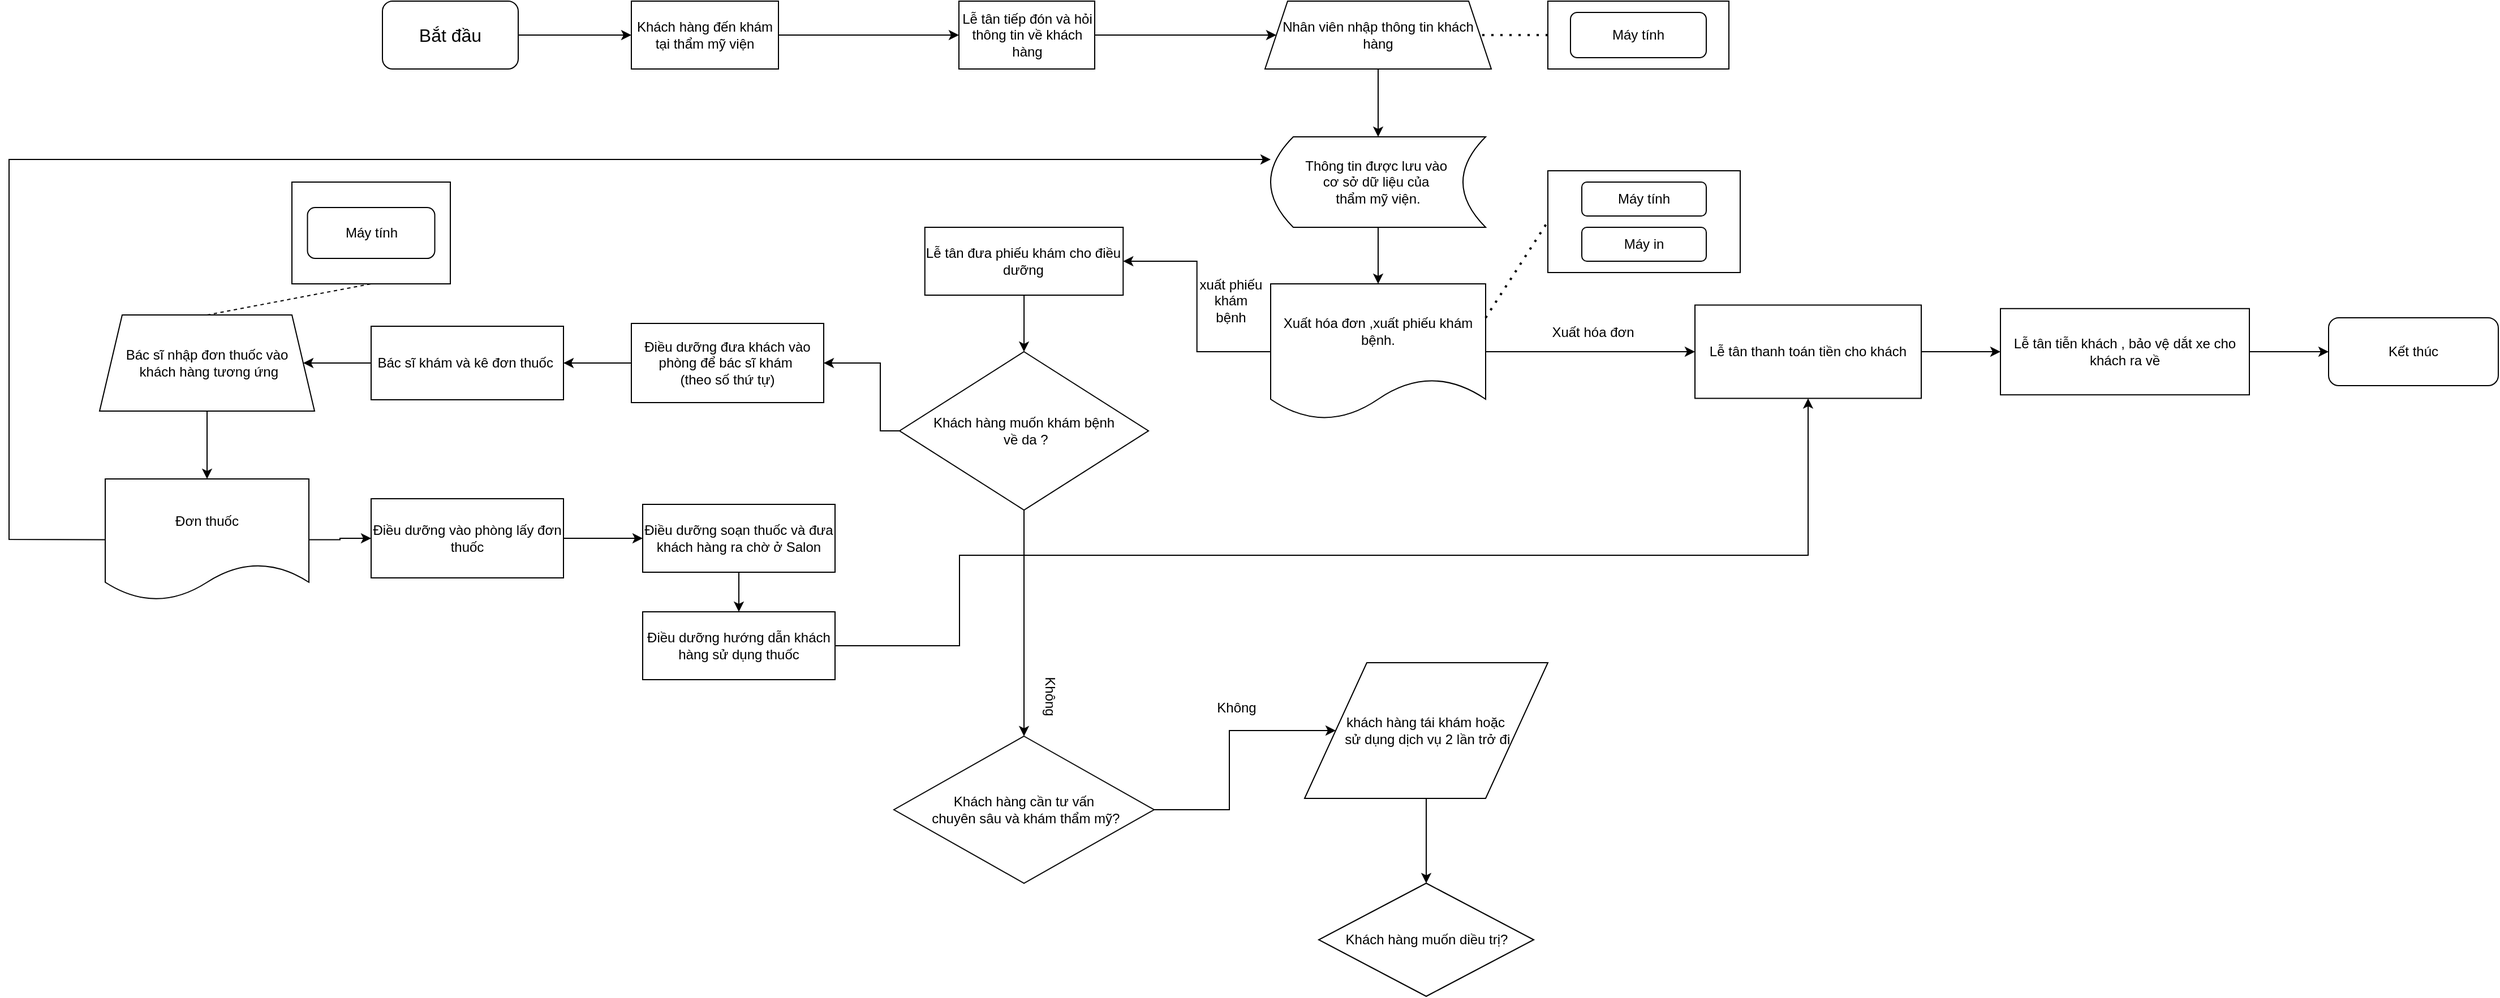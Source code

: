 <mxfile version="24.3.1" type="github">
  <diagram name="Trang-1" id="ggv2shcuDMZBin_PITtZ">
    <mxGraphModel dx="2831" dy="986" grid="1" gridSize="10" guides="1" tooltips="1" connect="1" arrows="1" fold="1" page="1" pageScale="1" pageWidth="827" pageHeight="1169" math="0" shadow="0">
      <root>
        <mxCell id="0" />
        <mxCell id="1" parent="0" />
        <mxCell id="0IQWGOYTsPo2K3X1dr-d-3" value="" style="edgeStyle=orthogonalEdgeStyle;rounded=0;orthogonalLoop=1;jettySize=auto;html=1;" edge="1" parent="1" source="0IQWGOYTsPo2K3X1dr-d-1" target="0IQWGOYTsPo2K3X1dr-d-2">
          <mxGeometry relative="1" as="geometry" />
        </mxCell>
        <mxCell id="0IQWGOYTsPo2K3X1dr-d-1" value="Bắt đầu" style="rounded=1;whiteSpace=wrap;html=1;fontSize=16;" vertex="1" parent="1">
          <mxGeometry x="-30" y="70" width="120" height="60" as="geometry" />
        </mxCell>
        <mxCell id="0IQWGOYTsPo2K3X1dr-d-5" value="" style="edgeStyle=orthogonalEdgeStyle;rounded=0;orthogonalLoop=1;jettySize=auto;html=1;" edge="1" parent="1" source="0IQWGOYTsPo2K3X1dr-d-2" target="0IQWGOYTsPo2K3X1dr-d-4">
          <mxGeometry relative="1" as="geometry" />
        </mxCell>
        <mxCell id="0IQWGOYTsPo2K3X1dr-d-2" value="Khách hàng đến khám tại thẩm mỹ viện" style="rounded=0;whiteSpace=wrap;html=1;" vertex="1" parent="1">
          <mxGeometry x="190" y="70" width="130" height="60" as="geometry" />
        </mxCell>
        <mxCell id="0IQWGOYTsPo2K3X1dr-d-7" value="" style="edgeStyle=orthogonalEdgeStyle;rounded=0;orthogonalLoop=1;jettySize=auto;html=1;" edge="1" parent="1" source="0IQWGOYTsPo2K3X1dr-d-4" target="0IQWGOYTsPo2K3X1dr-d-6">
          <mxGeometry relative="1" as="geometry" />
        </mxCell>
        <mxCell id="0IQWGOYTsPo2K3X1dr-d-4" value="Lễ tân tiếp đón và hỏi thông tin về khách hàng" style="rounded=0;whiteSpace=wrap;html=1;" vertex="1" parent="1">
          <mxGeometry x="479.5" y="70" width="120" height="60" as="geometry" />
        </mxCell>
        <mxCell id="0IQWGOYTsPo2K3X1dr-d-29" value="" style="edgeStyle=orthogonalEdgeStyle;rounded=0;orthogonalLoop=1;jettySize=auto;html=1;" edge="1" parent="1" source="0IQWGOYTsPo2K3X1dr-d-6" target="0IQWGOYTsPo2K3X1dr-d-28">
          <mxGeometry relative="1" as="geometry" />
        </mxCell>
        <mxCell id="0IQWGOYTsPo2K3X1dr-d-6" value="Nhân viên nhập thông tin khách hàng" style="shape=trapezoid;perimeter=trapezoidPerimeter;whiteSpace=wrap;html=1;fixedSize=1;" vertex="1" parent="1">
          <mxGeometry x="750" y="70" width="200" height="60" as="geometry" />
        </mxCell>
        <mxCell id="0IQWGOYTsPo2K3X1dr-d-15" value="" style="edgeStyle=orthogonalEdgeStyle;rounded=0;orthogonalLoop=1;jettySize=auto;html=1;" edge="1" parent="1" source="0IQWGOYTsPo2K3X1dr-d-8" target="0IQWGOYTsPo2K3X1dr-d-14">
          <mxGeometry relative="1" as="geometry" />
        </mxCell>
        <mxCell id="0IQWGOYTsPo2K3X1dr-d-27" value="" style="edgeStyle=orthogonalEdgeStyle;rounded=0;orthogonalLoop=1;jettySize=auto;html=1;entryX=1;entryY=0.5;entryDx=0;entryDy=0;exitX=0;exitY=0.5;exitDx=0;exitDy=0;" edge="1" parent="1" source="0IQWGOYTsPo2K3X1dr-d-8" target="0IQWGOYTsPo2K3X1dr-d-26">
          <mxGeometry relative="1" as="geometry">
            <mxPoint x="442.115" y="584.067" as="sourcePoint" />
            <mxPoint x="290" y="419" as="targetPoint" />
            <Array as="points">
              <mxPoint x="410" y="450" />
              <mxPoint x="410" y="390" />
            </Array>
          </mxGeometry>
        </mxCell>
        <mxCell id="0IQWGOYTsPo2K3X1dr-d-8" value="Khách hàng muốn khám bệnh&lt;div&gt;&amp;nbsp;về da ?&lt;/div&gt;" style="rhombus;whiteSpace=wrap;html=1;rounded=0;" vertex="1" parent="1">
          <mxGeometry x="427.01" y="380" width="220" height="140" as="geometry" />
        </mxCell>
        <mxCell id="0IQWGOYTsPo2K3X1dr-d-17" value="" style="edgeStyle=orthogonalEdgeStyle;rounded=0;orthogonalLoop=1;jettySize=auto;html=1;" edge="1" parent="1" source="0IQWGOYTsPo2K3X1dr-d-14" target="0IQWGOYTsPo2K3X1dr-d-16">
          <mxGeometry relative="1" as="geometry" />
        </mxCell>
        <mxCell id="0IQWGOYTsPo2K3X1dr-d-14" value="Khách hàng cần tư vấn&#xa; chuyên sâu và khám thẩm mỹ?" style="rhombus;whiteSpace=wrap;verticalAlign=middle;labelPosition=center;verticalLabelPosition=middle;align=center;horizontal=1;" vertex="1" parent="1">
          <mxGeometry x="422.01" y="720" width="230" height="130" as="geometry" />
        </mxCell>
        <mxCell id="0IQWGOYTsPo2K3X1dr-d-21" value="" style="edgeStyle=orthogonalEdgeStyle;rounded=0;orthogonalLoop=1;jettySize=auto;html=1;" edge="1" parent="1" source="0IQWGOYTsPo2K3X1dr-d-16" target="0IQWGOYTsPo2K3X1dr-d-20">
          <mxGeometry relative="1" as="geometry" />
        </mxCell>
        <mxCell id="0IQWGOYTsPo2K3X1dr-d-16" value="khách hàng tái khám hoặc&lt;div&gt;&amp;nbsp;sử dụng dịch vụ 2 lần trở đi&lt;/div&gt;" style="shape=parallelogram;perimeter=parallelogramPerimeter;fixedSize=1;size=55;labelPosition=center;verticalLabelPosition=middle;align=center;verticalAlign=middle;textDirection=ltr;whiteSpace=wrap;html=1;spacingTop=0;spacingLeft=-4;spacingBottom=0;spacingRight=-3;" vertex="1" parent="1">
          <mxGeometry x="785" y="655" width="215" height="120" as="geometry" />
        </mxCell>
        <mxCell id="0IQWGOYTsPo2K3X1dr-d-18" value="Không" style="text;html=1;align=center;verticalAlign=middle;whiteSpace=wrap;rounded=0;rotation=0;" vertex="1" parent="1">
          <mxGeometry x="695" y="680" width="60" height="30" as="geometry" />
        </mxCell>
        <mxCell id="0IQWGOYTsPo2K3X1dr-d-19" value="Không" style="text;html=1;align=center;verticalAlign=middle;whiteSpace=wrap;rounded=0;rotation=90;" vertex="1" parent="1">
          <mxGeometry x="530" y="670" width="60" height="30" as="geometry" />
        </mxCell>
        <mxCell id="0IQWGOYTsPo2K3X1dr-d-20" value="Khách hàng muốn diều trị?" style="rhombus;whiteSpace=wrap;html=1;" vertex="1" parent="1">
          <mxGeometry x="797.5" y="850" width="190" height="100" as="geometry" />
        </mxCell>
        <mxCell id="0IQWGOYTsPo2K3X1dr-d-46" value="" style="edgeStyle=orthogonalEdgeStyle;rounded=0;orthogonalLoop=1;jettySize=auto;html=1;" edge="1" parent="1" source="0IQWGOYTsPo2K3X1dr-d-26" target="0IQWGOYTsPo2K3X1dr-d-44">
          <mxGeometry relative="1" as="geometry" />
        </mxCell>
        <mxCell id="0IQWGOYTsPo2K3X1dr-d-26" value="Điều dưỡng đưa khách vào phòng để bác sĩ khám&amp;nbsp;&lt;div&gt;(&lt;span style=&quot;background-color: initial;&quot;&gt;theo số thứ tự)&lt;/span&gt;&lt;/div&gt;" style="rounded=0;whiteSpace=wrap;html=1;" vertex="1" parent="1">
          <mxGeometry x="190" y="355" width="170" height="70" as="geometry" />
        </mxCell>
        <mxCell id="0IQWGOYTsPo2K3X1dr-d-31" value="" style="edgeStyle=orthogonalEdgeStyle;rounded=0;orthogonalLoop=1;jettySize=auto;html=1;" edge="1" parent="1" source="0IQWGOYTsPo2K3X1dr-d-28" target="0IQWGOYTsPo2K3X1dr-d-30">
          <mxGeometry relative="1" as="geometry" />
        </mxCell>
        <mxCell id="0IQWGOYTsPo2K3X1dr-d-28" value="Thông tin được lưu vào&amp;nbsp;&lt;div&gt;cơ sở dữ liệu của&amp;nbsp;&lt;/div&gt;&lt;div&gt;thẩm mỹ viện.&lt;/div&gt;" style="shape=dataStorage;whiteSpace=wrap;html=1;fixedSize=1;" vertex="1" parent="1">
          <mxGeometry x="755" y="190" width="190" height="80" as="geometry" />
        </mxCell>
        <mxCell id="0IQWGOYTsPo2K3X1dr-d-52" value="" style="edgeStyle=orthogonalEdgeStyle;rounded=0;orthogonalLoop=1;jettySize=auto;html=1;" edge="1" parent="1" source="0IQWGOYTsPo2K3X1dr-d-30" target="0IQWGOYTsPo2K3X1dr-d-37">
          <mxGeometry relative="1" as="geometry" />
        </mxCell>
        <mxCell id="0IQWGOYTsPo2K3X1dr-d-65" value="" style="edgeStyle=orthogonalEdgeStyle;rounded=0;orthogonalLoop=1;jettySize=auto;html=1;" edge="1" parent="1" source="0IQWGOYTsPo2K3X1dr-d-30" target="0IQWGOYTsPo2K3X1dr-d-64">
          <mxGeometry relative="1" as="geometry" />
        </mxCell>
        <mxCell id="0IQWGOYTsPo2K3X1dr-d-30" value="Xuất hóa đơn ,xuất phiếu khám bệnh." style="shape=document;whiteSpace=wrap;html=1;boundedLbl=1;" vertex="1" parent="1">
          <mxGeometry x="755" y="320" width="190" height="120" as="geometry" />
        </mxCell>
        <mxCell id="0IQWGOYTsPo2K3X1dr-d-33" value="" style="endArrow=none;dashed=1;html=1;dashPattern=1 3;strokeWidth=2;rounded=0;exitX=1;exitY=0.25;exitDx=0;exitDy=0;entryX=0;entryY=0.5;entryDx=0;entryDy=0;" edge="1" parent="1" source="0IQWGOYTsPo2K3X1dr-d-30" target="0IQWGOYTsPo2K3X1dr-d-34">
          <mxGeometry width="50" height="50" relative="1" as="geometry">
            <mxPoint x="840" y="270" as="sourcePoint" />
            <mxPoint x="1010" y="380" as="targetPoint" />
          </mxGeometry>
        </mxCell>
        <mxCell id="0IQWGOYTsPo2K3X1dr-d-34" value="" style="rounded=0;whiteSpace=wrap;html=1;" vertex="1" parent="1">
          <mxGeometry x="1000" y="220" width="170" height="90" as="geometry" />
        </mxCell>
        <mxCell id="0IQWGOYTsPo2K3X1dr-d-35" value="Máy tính" style="rounded=1;whiteSpace=wrap;html=1;" vertex="1" parent="1">
          <mxGeometry x="1030" y="230" width="110" height="30" as="geometry" />
        </mxCell>
        <mxCell id="0IQWGOYTsPo2K3X1dr-d-36" value="Máy in" style="rounded=1;whiteSpace=wrap;html=1;" vertex="1" parent="1">
          <mxGeometry x="1030" y="270" width="110" height="30" as="geometry" />
        </mxCell>
        <mxCell id="0IQWGOYTsPo2K3X1dr-d-39" value="" style="edgeStyle=orthogonalEdgeStyle;rounded=0;orthogonalLoop=1;jettySize=auto;html=1;" edge="1" parent="1" source="0IQWGOYTsPo2K3X1dr-d-37" target="0IQWGOYTsPo2K3X1dr-d-8">
          <mxGeometry relative="1" as="geometry" />
        </mxCell>
        <mxCell id="0IQWGOYTsPo2K3X1dr-d-37" value="Lễ tân đưa phiếu khám cho điều dưỡng" style="rounded=0;whiteSpace=wrap;html=1;" vertex="1" parent="1">
          <mxGeometry x="449.39" y="270" width="175.25" height="60" as="geometry" />
        </mxCell>
        <mxCell id="0IQWGOYTsPo2K3X1dr-d-41" value="" style="rounded=0;whiteSpace=wrap;html=1;" vertex="1" parent="1">
          <mxGeometry x="1000" y="70" width="160" height="60" as="geometry" />
        </mxCell>
        <mxCell id="0IQWGOYTsPo2K3X1dr-d-42" value="Máy tính" style="rounded=1;whiteSpace=wrap;html=1;" vertex="1" parent="1">
          <mxGeometry x="1020" y="80" width="120" height="40" as="geometry" />
        </mxCell>
        <mxCell id="0IQWGOYTsPo2K3X1dr-d-43" value="" style="endArrow=none;dashed=1;html=1;dashPattern=1 3;strokeWidth=2;rounded=0;entryX=1;entryY=0.5;entryDx=0;entryDy=0;exitX=0;exitY=0.5;exitDx=0;exitDy=0;" edge="1" parent="1" source="0IQWGOYTsPo2K3X1dr-d-41" target="0IQWGOYTsPo2K3X1dr-d-6">
          <mxGeometry width="50" height="50" relative="1" as="geometry">
            <mxPoint x="890" y="230" as="sourcePoint" />
            <mxPoint x="940" y="180" as="targetPoint" />
          </mxGeometry>
        </mxCell>
        <mxCell id="0IQWGOYTsPo2K3X1dr-d-49" value="" style="edgeStyle=orthogonalEdgeStyle;rounded=0;orthogonalLoop=1;jettySize=auto;html=1;" edge="1" parent="1" source="0IQWGOYTsPo2K3X1dr-d-44" target="0IQWGOYTsPo2K3X1dr-d-48">
          <mxGeometry relative="1" as="geometry" />
        </mxCell>
        <mxCell id="0IQWGOYTsPo2K3X1dr-d-44" value="Bác sĩ khám và kê đơn thuốc&amp;nbsp;" style="rounded=0;whiteSpace=wrap;html=1;" vertex="1" parent="1">
          <mxGeometry x="-40" y="357.5" width="170" height="65" as="geometry" />
        </mxCell>
        <mxCell id="0IQWGOYTsPo2K3X1dr-d-47" value="xuất phiếu khám bệnh" style="text;html=1;align=center;verticalAlign=middle;whiteSpace=wrap;rounded=0;" vertex="1" parent="1">
          <mxGeometry x="690" y="320" width="60" height="30" as="geometry" />
        </mxCell>
        <mxCell id="0IQWGOYTsPo2K3X1dr-d-51" value="" style="edgeStyle=orthogonalEdgeStyle;rounded=0;orthogonalLoop=1;jettySize=auto;html=1;" edge="1" parent="1" source="0IQWGOYTsPo2K3X1dr-d-48" target="0IQWGOYTsPo2K3X1dr-d-50">
          <mxGeometry relative="1" as="geometry" />
        </mxCell>
        <mxCell id="0IQWGOYTsPo2K3X1dr-d-48" value="Bác sĩ nhập đơn thuốc vào&lt;div&gt;&amp;nbsp;khách hàng tương ứng&lt;/div&gt;" style="shape=trapezoid;perimeter=trapezoidPerimeter;whiteSpace=wrap;html=1;fixedSize=1;" vertex="1" parent="1">
          <mxGeometry x="-280" y="347.5" width="190" height="85" as="geometry" />
        </mxCell>
        <mxCell id="0IQWGOYTsPo2K3X1dr-d-56" value="" style="edgeStyle=orthogonalEdgeStyle;rounded=0;orthogonalLoop=1;jettySize=auto;html=1;" edge="1" parent="1" source="0IQWGOYTsPo2K3X1dr-d-50" target="0IQWGOYTsPo2K3X1dr-d-54">
          <mxGeometry relative="1" as="geometry" />
        </mxCell>
        <mxCell id="0IQWGOYTsPo2K3X1dr-d-50" value="Đơn thuốc" style="shape=document;whiteSpace=wrap;html=1;boundedLbl=1;" vertex="1" parent="1">
          <mxGeometry x="-275" y="492.5" width="180" height="107.5" as="geometry" />
        </mxCell>
        <mxCell id="0IQWGOYTsPo2K3X1dr-d-53" value="" style="endArrow=classic;html=1;rounded=0;entryX=0;entryY=0.25;entryDx=0;entryDy=0;exitX=0;exitY=0.5;exitDx=0;exitDy=0;" edge="1" parent="1" source="0IQWGOYTsPo2K3X1dr-d-50" target="0IQWGOYTsPo2K3X1dr-d-28">
          <mxGeometry width="50" height="50" relative="1" as="geometry">
            <mxPoint x="-360" y="533" as="sourcePoint" />
            <mxPoint x="680" y="216.88" as="targetPoint" />
            <Array as="points">
              <mxPoint x="-360" y="546" />
              <mxPoint x="-360" y="210" />
            </Array>
          </mxGeometry>
        </mxCell>
        <mxCell id="0IQWGOYTsPo2K3X1dr-d-58" value="" style="edgeStyle=orthogonalEdgeStyle;rounded=0;orthogonalLoop=1;jettySize=auto;html=1;" edge="1" parent="1" source="0IQWGOYTsPo2K3X1dr-d-54" target="0IQWGOYTsPo2K3X1dr-d-57">
          <mxGeometry relative="1" as="geometry" />
        </mxCell>
        <mxCell id="0IQWGOYTsPo2K3X1dr-d-54" value="Điều dưỡng vào phòng lấy đơn thuốc" style="rounded=0;whiteSpace=wrap;html=1;" vertex="1" parent="1">
          <mxGeometry x="-40" y="510" width="170" height="70" as="geometry" />
        </mxCell>
        <mxCell id="0IQWGOYTsPo2K3X1dr-d-63" value="" style="edgeStyle=orthogonalEdgeStyle;rounded=0;orthogonalLoop=1;jettySize=auto;html=1;" edge="1" parent="1" source="0IQWGOYTsPo2K3X1dr-d-57" target="0IQWGOYTsPo2K3X1dr-d-62">
          <mxGeometry relative="1" as="geometry" />
        </mxCell>
        <mxCell id="0IQWGOYTsPo2K3X1dr-d-57" value="Điều dưỡng soạn thuốc và đưa khách hàng ra chờ ở Salon" style="rounded=0;whiteSpace=wrap;html=1;" vertex="1" parent="1">
          <mxGeometry x="200" y="515" width="170" height="60" as="geometry" />
        </mxCell>
        <mxCell id="0IQWGOYTsPo2K3X1dr-d-59" value="" style="rounded=0;whiteSpace=wrap;html=1;" vertex="1" parent="1">
          <mxGeometry x="-110" y="230" width="140" height="90" as="geometry" />
        </mxCell>
        <mxCell id="0IQWGOYTsPo2K3X1dr-d-60" value="Máy tính" style="rounded=1;whiteSpace=wrap;html=1;" vertex="1" parent="1">
          <mxGeometry x="-96.25" y="252.5" width="112.5" height="45" as="geometry" />
        </mxCell>
        <mxCell id="0IQWGOYTsPo2K3X1dr-d-61" value="" style="endArrow=none;dashed=1;html=1;rounded=0;exitX=0.5;exitY=0;exitDx=0;exitDy=0;entryX=0.5;entryY=1;entryDx=0;entryDy=0;" edge="1" parent="1" source="0IQWGOYTsPo2K3X1dr-d-48" target="0IQWGOYTsPo2K3X1dr-d-59">
          <mxGeometry width="50" height="50" relative="1" as="geometry">
            <mxPoint x="80" y="280" as="sourcePoint" />
            <mxPoint x="130" y="230" as="targetPoint" />
          </mxGeometry>
        </mxCell>
        <mxCell id="0IQWGOYTsPo2K3X1dr-d-62" value="Điều dưỡng hướng dẫn khách hàng sử dụng thuốc" style="rounded=0;whiteSpace=wrap;html=1;" vertex="1" parent="1">
          <mxGeometry x="200" y="610" width="170" height="60" as="geometry" />
        </mxCell>
        <mxCell id="0IQWGOYTsPo2K3X1dr-d-69" value="" style="edgeStyle=orthogonalEdgeStyle;rounded=0;orthogonalLoop=1;jettySize=auto;html=1;" edge="1" parent="1" source="0IQWGOYTsPo2K3X1dr-d-64" target="0IQWGOYTsPo2K3X1dr-d-68">
          <mxGeometry relative="1" as="geometry" />
        </mxCell>
        <mxCell id="0IQWGOYTsPo2K3X1dr-d-64" value="Lễ tân thanh toán tiền cho khách" style="rounded=0;whiteSpace=wrap;html=1;" vertex="1" parent="1">
          <mxGeometry x="1130" y="338.75" width="200" height="82.5" as="geometry" />
        </mxCell>
        <mxCell id="0IQWGOYTsPo2K3X1dr-d-66" value="Xuất hóa đơn" style="text;html=1;align=center;verticalAlign=middle;whiteSpace=wrap;rounded=0;" vertex="1" parent="1">
          <mxGeometry x="1000" y="347.5" width="80" height="30" as="geometry" />
        </mxCell>
        <mxCell id="0IQWGOYTsPo2K3X1dr-d-67" value="" style="endArrow=classic;html=1;rounded=0;exitX=1;exitY=0.5;exitDx=0;exitDy=0;entryX=0.5;entryY=1;entryDx=0;entryDy=0;" edge="1" parent="1" source="0IQWGOYTsPo2K3X1dr-d-62" target="0IQWGOYTsPo2K3X1dr-d-64">
          <mxGeometry width="50" height="50" relative="1" as="geometry">
            <mxPoint x="690" y="490" as="sourcePoint" />
            <mxPoint x="1240" y="560" as="targetPoint" />
            <Array as="points">
              <mxPoint x="480" y="640" />
              <mxPoint x="480" y="560" />
              <mxPoint x="1230" y="560" />
            </Array>
          </mxGeometry>
        </mxCell>
        <mxCell id="0IQWGOYTsPo2K3X1dr-d-72" value="" style="edgeStyle=orthogonalEdgeStyle;rounded=0;orthogonalLoop=1;jettySize=auto;html=1;" edge="1" parent="1" source="0IQWGOYTsPo2K3X1dr-d-68" target="0IQWGOYTsPo2K3X1dr-d-71">
          <mxGeometry relative="1" as="geometry" />
        </mxCell>
        <mxCell id="0IQWGOYTsPo2K3X1dr-d-68" value="Lễ tân tiễn khách , bảo vệ dắt xe cho khách ra về" style="rounded=0;whiteSpace=wrap;html=1;" vertex="1" parent="1">
          <mxGeometry x="1400" y="341.88" width="220" height="76.25" as="geometry" />
        </mxCell>
        <mxCell id="0IQWGOYTsPo2K3X1dr-d-71" value="Kết thúc" style="rounded=1;whiteSpace=wrap;html=1;" vertex="1" parent="1">
          <mxGeometry x="1690" y="350" width="150" height="60" as="geometry" />
        </mxCell>
      </root>
    </mxGraphModel>
  </diagram>
</mxfile>
